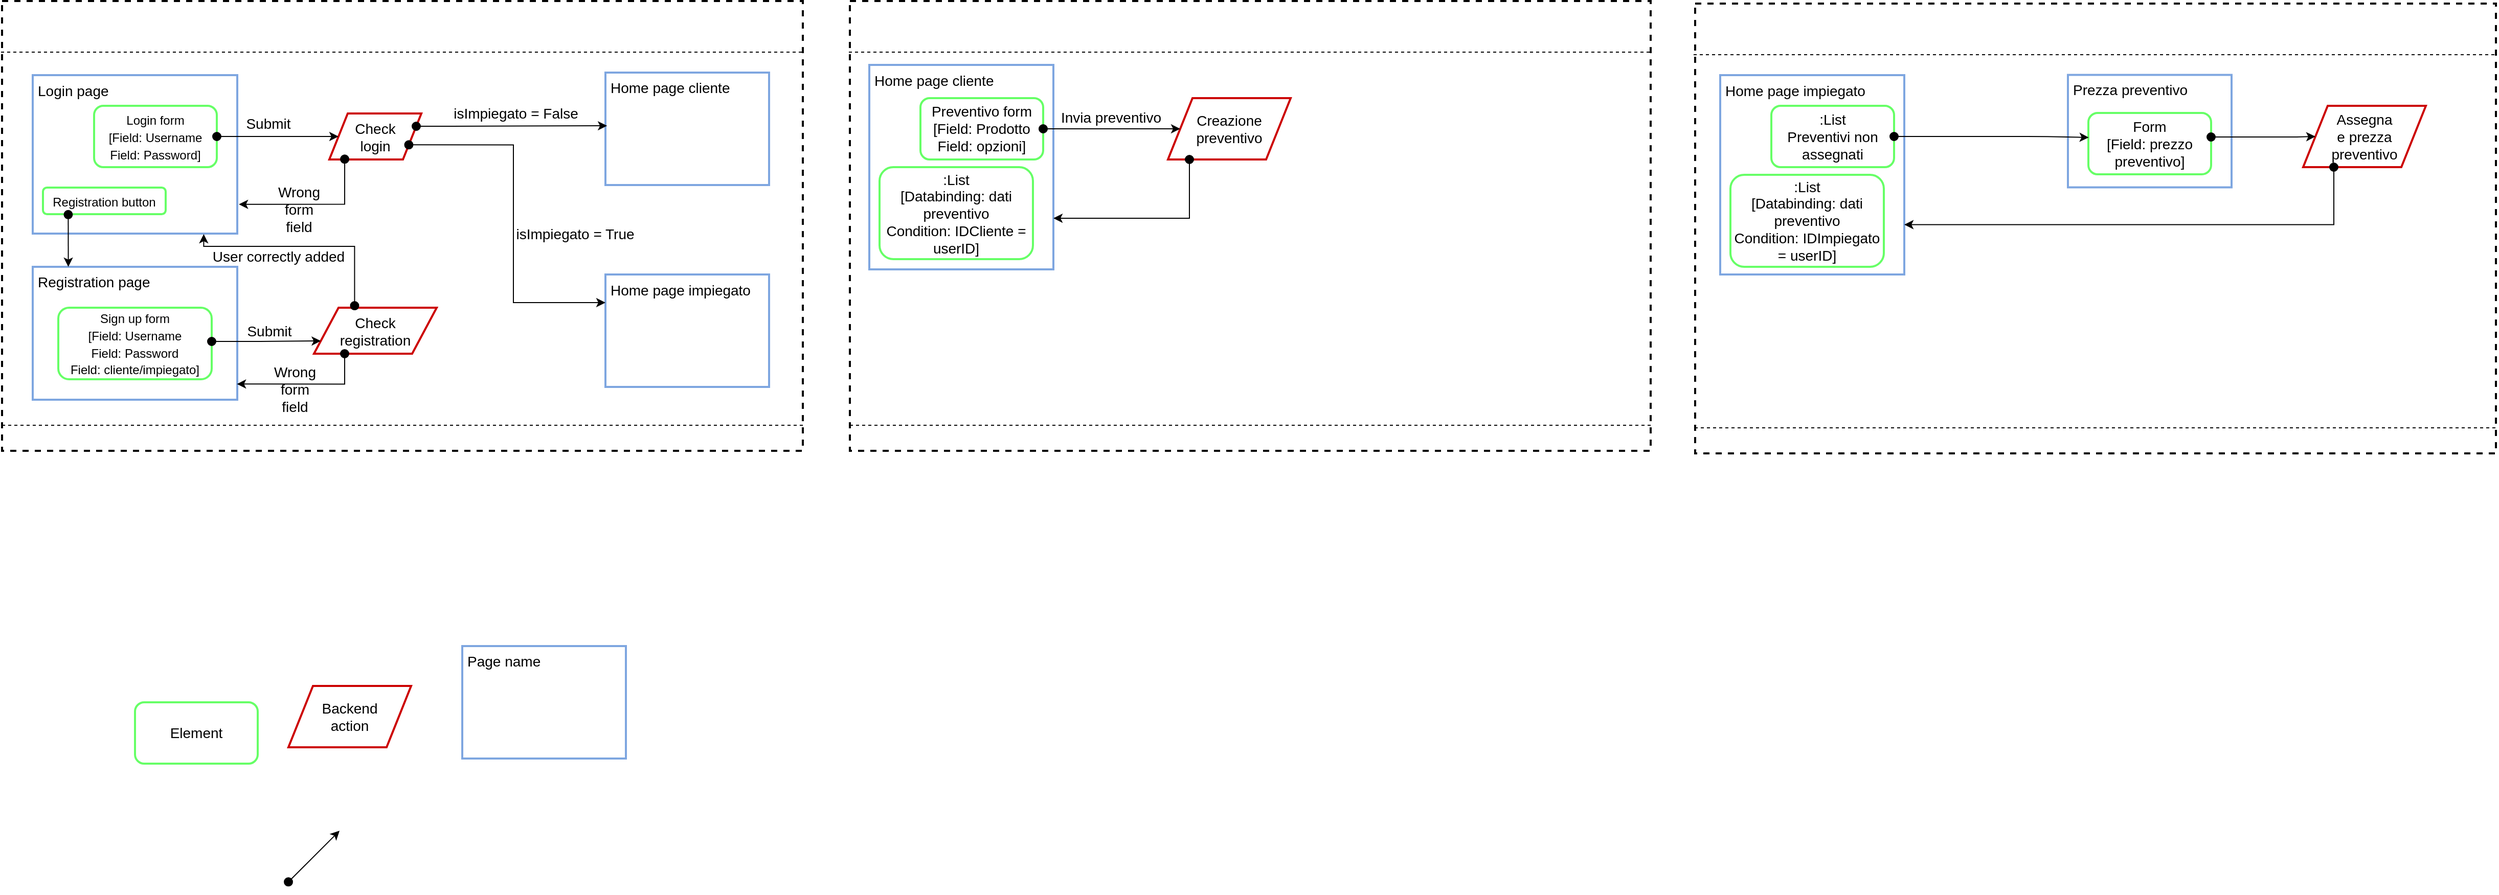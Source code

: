 <mxfile version="12.1.0" type="device" pages="1"><diagram id="aUTEJJLlrKcQMwjxZCXO" name="Page-1"><mxGraphModel dx="1447" dy="917" grid="1" gridSize="10" guides="1" tooltips="1" connect="1" arrows="1" fold="1" page="1" pageScale="1" pageWidth="827" pageHeight="1169" math="0" shadow="0"><root><mxCell id="0"/><mxCell id="1" parent="0"/><mxCell id="hIVqluqd7Y7-zJ04STXI-45" value="" style="rounded=0;whiteSpace=wrap;html=1;strokeColor=#000000;strokeWidth=2;fillColor=none;fontSize=14;align=center;aspect=fixed;dashed=1;allowArrows=0;connectable=0;" vertex="1" parent="1"><mxGeometry x="1675.5" y="22.5" width="783" height="440" as="geometry"/></mxCell><mxCell id="WmZIFd0P1miLJlXRc6sP-21" value="" style="rounded=0;whiteSpace=wrap;html=1;strokeColor=#000000;strokeWidth=2;fillColor=none;fontSize=14;align=center;aspect=fixed;dashed=1;allowArrows=0;connectable=0;" parent="1" vertex="1"><mxGeometry x="20" y="20" width="783" height="440" as="geometry"/></mxCell><mxCell id="WmZIFd0P1miLJlXRc6sP-15" value="" style="endArrow=none;dashed=1;html=1;fontSize=14;exitX=0;exitY=0.945;exitDx=0;exitDy=0;exitPerimeter=0;entryX=1.001;entryY=0.948;entryDx=0;entryDy=0;entryPerimeter=0;" parent="1" edge="1"><mxGeometry width="50" height="50" relative="1" as="geometry"><mxPoint x="20" y="435" as="sourcePoint"/><mxPoint x="803.783" y="435" as="targetPoint"/></mxGeometry></mxCell><mxCell id="WmZIFd0P1miLJlXRc6sP-6" value="Home page impiegato" style="rounded=0;whiteSpace=wrap;html=1;strokeColor=#7EA6E0;fillColor=none;verticalAlign=top;align=left;spacing=2;spacingLeft=3;strokeWidth=2;fontSize=14;" parent="1" vertex="1"><mxGeometry x="610" y="287.5" width="160" height="110" as="geometry"/></mxCell><mxCell id="WmZIFd0P1miLJlXRc6sP-7" value="Home page cliente" style="rounded=0;whiteSpace=wrap;html=1;strokeColor=#7EA6E0;fillColor=none;verticalAlign=top;align=left;spacing=2;spacingLeft=3;strokeWidth=2;fontSize=14;" parent="1" vertex="1"><mxGeometry x="610" y="90" width="160" height="110" as="geometry"/></mxCell><mxCell id="WmZIFd0P1miLJlXRc6sP-8" value="Registration page" style="rounded=0;whiteSpace=wrap;html=1;strokeColor=#7EA6E0;fillColor=none;verticalAlign=top;align=left;spacing=2;spacingLeft=3;strokeWidth=2;fontSize=14;" parent="1" vertex="1"><mxGeometry x="50" y="280" width="200" height="130" as="geometry"/></mxCell><mxCell id="WmZIFd0P1miLJlXRc6sP-9" value="Page name" style="rounded=0;whiteSpace=wrap;html=1;strokeColor=#7EA6E0;fillColor=none;verticalAlign=top;align=left;spacing=2;spacingLeft=3;strokeWidth=2;fontSize=14;" parent="1" vertex="1"><mxGeometry x="470" y="651" width="160" height="110" as="geometry"/></mxCell><mxCell id="WmZIFd0P1miLJlXRc6sP-10" value="Backend&lt;br&gt;action" style="shape=parallelogram;perimeter=parallelogramPerimeter;whiteSpace=wrap;html=1;strokeColor=#CC0000;strokeWidth=2;fillColor=none;fontSize=14;align=center;" parent="1" vertex="1"><mxGeometry x="300" y="690" width="120" height="60" as="geometry"/></mxCell><mxCell id="WmZIFd0P1miLJlXRc6sP-11" value="Check&lt;br&gt;login" style="shape=parallelogram;perimeter=parallelogramPerimeter;whiteSpace=wrap;html=1;strokeColor=#CC0000;strokeWidth=2;fillColor=none;fontSize=14;align=center;" parent="1" vertex="1"><mxGeometry x="340" y="130" width="90" height="45" as="geometry"/></mxCell><mxCell id="WmZIFd0P1miLJlXRc6sP-12" value="Check&lt;br&gt;registration" style="shape=parallelogram;perimeter=parallelogramPerimeter;whiteSpace=wrap;html=1;strokeColor=#CC0000;strokeWidth=2;fillColor=none;fontSize=14;align=center;" parent="1" vertex="1"><mxGeometry x="325" y="320" width="120" height="45" as="geometry"/></mxCell><mxCell id="WmZIFd0P1miLJlXRc6sP-13" value="Element" style="rounded=1;whiteSpace=wrap;html=1;strokeColor=#66FF66;strokeWidth=2;fillColor=none;fontSize=14;align=center;" parent="1" vertex="1"><mxGeometry x="150" y="706" width="120" height="60" as="geometry"/></mxCell><mxCell id="WmZIFd0P1miLJlXRc6sP-22" value="" style="endArrow=none;dashed=1;html=1;fontSize=14;exitX=0;exitY=0.945;exitDx=0;exitDy=0;exitPerimeter=0;entryX=1.001;entryY=0.948;entryDx=0;entryDy=0;entryPerimeter=0;" parent="1" edge="1"><mxGeometry width="50" height="50" relative="1" as="geometry"><mxPoint x="19" y="70" as="sourcePoint"/><mxPoint x="802.783" y="70" as="targetPoint"/></mxGeometry></mxCell><mxCell id="WmZIFd0P1miLJlXRc6sP-25" value="&lt;font style=&quot;font-size: 12px&quot;&gt;Sign up form&lt;br&gt;[Field: Username&lt;br&gt;Field: Password&lt;br&gt;Field: cliente/impiegato]&lt;/font&gt;" style="rounded=1;whiteSpace=wrap;html=1;strokeColor=#66FF66;strokeWidth=2;fillColor=none;fontSize=14;align=center;" parent="1" vertex="1"><mxGeometry x="75" y="320" width="150" height="70" as="geometry"/></mxCell><mxCell id="WmZIFd0P1miLJlXRc6sP-26" value="" style="group" parent="1" vertex="1" connectable="0"><mxGeometry x="50" y="92.5" width="200" height="155" as="geometry"/></mxCell><mxCell id="WmZIFd0P1miLJlXRc6sP-2" value="Login page" style="rounded=0;whiteSpace=wrap;html=1;strokeColor=#7EA6E0;fillColor=none;verticalAlign=top;align=left;spacing=2;spacingLeft=3;strokeWidth=2;fontSize=14;" parent="WmZIFd0P1miLJlXRc6sP-26" vertex="1"><mxGeometry width="200" height="155" as="geometry"/></mxCell><mxCell id="WmZIFd0P1miLJlXRc6sP-23" value="&lt;font style=&quot;font-size: 12px&quot;&gt;Login form&lt;br&gt;[Field: Username&lt;br&gt;Field: Password]&lt;/font&gt;" style="rounded=1;whiteSpace=wrap;html=1;strokeColor=#66FF66;strokeWidth=2;fillColor=none;fontSize=14;align=center;" parent="WmZIFd0P1miLJlXRc6sP-26" vertex="1"><mxGeometry x="60" y="30" width="120" height="60" as="geometry"/></mxCell><mxCell id="WmZIFd0P1miLJlXRc6sP-24" value="&lt;span style=&quot;font-size: 12px&quot;&gt;Registration button&lt;/span&gt;" style="rounded=1;whiteSpace=wrap;html=1;strokeColor=#66FF66;strokeWidth=2;fillColor=none;fontSize=14;align=center;verticalAlign=middle;" parent="WmZIFd0P1miLJlXRc6sP-26" vertex="1"><mxGeometry x="10" y="110" width="120" height="26" as="geometry"/></mxCell><mxCell id="WmZIFd0P1miLJlXRc6sP-27" value="" style="endArrow=classic;html=1;fontSize=14;startArrow=oval;startFill=1;endFill=1;startSize=8;" parent="1" edge="1"><mxGeometry width="50" height="50" relative="1" as="geometry"><mxPoint x="300" y="881.667" as="sourcePoint"/><mxPoint x="350" y="831.667" as="targetPoint"/></mxGeometry></mxCell><mxCell id="WmZIFd0P1miLJlXRc6sP-28" value="" style="endArrow=classic;html=1;fontSize=14;startArrow=oval;startFill=1;endFill=1;startSize=8;exitX=1;exitY=0.5;exitDx=0;exitDy=0;entryX=0;entryY=0.5;entryDx=0;entryDy=0;" parent="1" source="WmZIFd0P1miLJlXRc6sP-23" target="WmZIFd0P1miLJlXRc6sP-11" edge="1"><mxGeometry width="50" height="50" relative="1" as="geometry"><mxPoint x="260.0" y="182.5" as="sourcePoint"/><mxPoint x="310" y="132.5" as="targetPoint"/></mxGeometry></mxCell><mxCell id="WmZIFd0P1miLJlXRc6sP-35" value="Submit" style="text;html=1;resizable=0;points=[];align=center;verticalAlign=middle;labelBackgroundColor=#ffffff;fontSize=14;" parent="WmZIFd0P1miLJlXRc6sP-28" vertex="1" connectable="0"><mxGeometry x="-0.343" y="1" relative="1" as="geometry"><mxPoint x="11" y="-11.5" as="offset"/></mxGeometry></mxCell><mxCell id="WmZIFd0P1miLJlXRc6sP-29" value="" style="endArrow=classic;html=1;fontSize=14;startArrow=oval;startFill=1;endFill=1;startSize=8;edgeStyle=orthogonalEdgeStyle;rounded=0;exitX=0.167;exitY=0.993;exitDx=0;exitDy=0;exitPerimeter=0;entryX=1.008;entryY=0.815;entryDx=0;entryDy=0;entryPerimeter=0;" parent="1" source="WmZIFd0P1miLJlXRc6sP-11" target="WmZIFd0P1miLJlXRc6sP-2" edge="1"><mxGeometry width="50" height="50" relative="1" as="geometry"><mxPoint x="362" y="175" as="sourcePoint"/><mxPoint x="270" y="200" as="targetPoint"/><Array as="points"><mxPoint x="355" y="219"/></Array></mxGeometry></mxCell><mxCell id="WmZIFd0P1miLJlXRc6sP-36" value="Wrong&lt;br&gt;form&lt;br&gt;field" style="text;html=1;resizable=0;points=[];align=center;verticalAlign=middle;labelBackgroundColor=none;fontSize=14;" parent="WmZIFd0P1miLJlXRc6sP-29" vertex="1" connectable="0"><mxGeometry x="0.55" y="-1" relative="1" as="geometry"><mxPoint x="25.5" y="6" as="offset"/></mxGeometry></mxCell><mxCell id="WmZIFd0P1miLJlXRc6sP-30" value="" style="endArrow=classic;html=1;fontSize=14;startArrow=oval;startFill=1;endFill=1;startSize=8;edgeStyle=orthogonalEdgeStyle;rounded=0;exitX=1;exitY=0.25;exitDx=0;exitDy=0;entryX=0.01;entryY=0.473;entryDx=0;entryDy=0;entryPerimeter=0;" parent="1" source="WmZIFd0P1miLJlXRc6sP-11" target="WmZIFd0P1miLJlXRc6sP-7" edge="1"><mxGeometry width="50" height="50" relative="1" as="geometry"><mxPoint x="365.138" y="184.828" as="sourcePoint"/><mxPoint x="539" y="142" as="targetPoint"/><Array as="points"><mxPoint x="460" y="142"/><mxPoint x="460" y="142"/></Array></mxGeometry></mxCell><mxCell id="WmZIFd0P1miLJlXRc6sP-38" value="isImpiegato = False" style="text;html=1;resizable=0;points=[];align=center;verticalAlign=middle;labelBackgroundColor=#ffffff;fontSize=14;" parent="WmZIFd0P1miLJlXRc6sP-30" vertex="1" connectable="0"><mxGeometry x="-0.367" relative="1" as="geometry"><mxPoint x="37.5" y="-12.5" as="offset"/></mxGeometry></mxCell><mxCell id="WmZIFd0P1miLJlXRc6sP-31" value="" style="endArrow=classic;html=1;fontSize=14;startArrow=oval;startFill=1;endFill=1;startSize=8;edgeStyle=orthogonalEdgeStyle;rounded=0;exitX=1;exitY=0.75;exitDx=0;exitDy=0;entryX=0;entryY=0.25;entryDx=0;entryDy=0;" parent="1" source="WmZIFd0P1miLJlXRc6sP-11" target="WmZIFd0P1miLJlXRc6sP-6" edge="1"><mxGeometry width="50" height="50" relative="1" as="geometry"><mxPoint x="375.138" y="194.828" as="sourcePoint"/><mxPoint x="271.69" y="238.966" as="targetPoint"/><Array as="points"><mxPoint x="520" y="160"/><mxPoint x="520" y="315"/></Array></mxGeometry></mxCell><mxCell id="WmZIFd0P1miLJlXRc6sP-37" value="isImpiegato = True" style="text;html=1;resizable=0;points=[];align=center;verticalAlign=middle;labelBackgroundColor=#ffffff;fontSize=14;" parent="WmZIFd0P1miLJlXRc6sP-31" vertex="1" connectable="0"><mxGeometry x="-0.561" y="-31" relative="1" as="geometry"><mxPoint x="86" y="56" as="offset"/></mxGeometry></mxCell><mxCell id="WmZIFd0P1miLJlXRc6sP-32" value="" style="endArrow=classic;html=1;fontSize=14;startArrow=oval;startFill=1;endFill=1;startSize=8;entryX=0;entryY=0.75;entryDx=0;entryDy=0;edgeStyle=orthogonalEdgeStyle;" parent="1" target="WmZIFd0P1miLJlXRc6sP-12" edge="1"><mxGeometry width="50" height="50" relative="1" as="geometry"><mxPoint x="225" y="353" as="sourcePoint"/><mxPoint x="359" y="162.5" as="targetPoint"/><Array as="points"><mxPoint x="275" y="353"/></Array></mxGeometry></mxCell><mxCell id="WmZIFd0P1miLJlXRc6sP-39" value="Submit" style="text;html=1;resizable=0;points=[];align=center;verticalAlign=middle;labelBackgroundColor=#ffffff;fontSize=14;" parent="WmZIFd0P1miLJlXRc6sP-32" vertex="1" connectable="0"><mxGeometry x="-0.065" y="12" relative="1" as="geometry"><mxPoint x="5.5" y="1.5" as="offset"/></mxGeometry></mxCell><mxCell id="WmZIFd0P1miLJlXRc6sP-33" value="" style="endArrow=classic;html=1;fontSize=14;startArrow=oval;startFill=1;endFill=1;startSize=8;exitX=0.331;exitY=-0.044;exitDx=0;exitDy=0;entryX=0.836;entryY=1.003;entryDx=0;entryDy=0;exitPerimeter=0;entryPerimeter=0;rounded=0;edgeStyle=orthogonalEdgeStyle;" parent="1" source="WmZIFd0P1miLJlXRc6sP-12" target="WmZIFd0P1miLJlXRc6sP-2" edge="1"><mxGeometry width="50" height="50" relative="1" as="geometry"><mxPoint x="250.0" y="172.5" as="sourcePoint"/><mxPoint x="369" y="172.5" as="targetPoint"/><Array as="points"><mxPoint x="365" y="260"/><mxPoint x="217" y="260"/></Array></mxGeometry></mxCell><mxCell id="WmZIFd0P1miLJlXRc6sP-40" value="User correctly added" style="text;html=1;resizable=0;points=[];align=center;verticalAlign=middle;labelBackgroundColor=#ffffff;fontSize=14;" parent="WmZIFd0P1miLJlXRc6sP-33" vertex="1" connectable="0"><mxGeometry x="-0.211" relative="1" as="geometry"><mxPoint x="-46.5" y="9.5" as="offset"/></mxGeometry></mxCell><mxCell id="WmZIFd0P1miLJlXRc6sP-34" value="" style="endArrow=classic;html=1;fontSize=14;startArrow=oval;startFill=1;endFill=1;startSize=8;exitX=0.206;exitY=1.015;exitDx=0;exitDy=0;entryX=0.174;entryY=0;entryDx=0;entryDy=0;exitPerimeter=0;entryPerimeter=0;" parent="1" source="WmZIFd0P1miLJlXRc6sP-24" target="WmZIFd0P1miLJlXRc6sP-8" edge="1"><mxGeometry width="50" height="50" relative="1" as="geometry"><mxPoint x="260.0" y="182.5" as="sourcePoint"/><mxPoint x="379" y="182.5" as="targetPoint"/></mxGeometry></mxCell><mxCell id="WmZIFd0P1miLJlXRc6sP-41" value="" style="endArrow=classic;html=1;fontSize=14;startArrow=oval;startFill=1;endFill=1;startSize=8;edgeStyle=orthogonalEdgeStyle;rounded=0;exitX=0.25;exitY=1;exitDx=0;exitDy=0;entryX=0.998;entryY=0.882;entryDx=0;entryDy=0;entryPerimeter=0;" parent="1" source="WmZIFd0P1miLJlXRc6sP-12" target="WmZIFd0P1miLJlXRc6sP-8" edge="1"><mxGeometry width="50" height="50" relative="1" as="geometry"><mxPoint x="364.667" y="184.667" as="sourcePoint"/><mxPoint x="261.333" y="228.833" as="targetPoint"/><Array as="points"><mxPoint x="355" y="395"/></Array></mxGeometry></mxCell><mxCell id="WmZIFd0P1miLJlXRc6sP-42" value="Wrong&lt;br&gt;form&lt;br&gt;field" style="text;html=1;resizable=0;points=[];align=center;verticalAlign=middle;labelBackgroundColor=none;fontSize=14;" parent="WmZIFd0P1miLJlXRc6sP-41" vertex="1" connectable="0"><mxGeometry x="0.55" y="-1" relative="1" as="geometry"><mxPoint x="25.5" y="6" as="offset"/></mxGeometry></mxCell><mxCell id="hIVqluqd7Y7-zJ04STXI-1" value="" style="rounded=0;whiteSpace=wrap;html=1;strokeColor=#000000;strokeWidth=2;fillColor=none;fontSize=14;align=center;aspect=fixed;dashed=1;allowArrows=0;connectable=0;" vertex="1" parent="1"><mxGeometry x="849" y="20" width="783" height="440" as="geometry"/></mxCell><mxCell id="hIVqluqd7Y7-zJ04STXI-2" value="" style="endArrow=none;dashed=1;html=1;fontSize=14;exitX=0;exitY=0.945;exitDx=0;exitDy=0;exitPerimeter=0;entryX=1.001;entryY=0.948;entryDx=0;entryDy=0;entryPerimeter=0;" edge="1" parent="1"><mxGeometry width="50" height="50" relative="1" as="geometry"><mxPoint x="849" y="435" as="sourcePoint"/><mxPoint x="1632.783" y="435" as="targetPoint"/></mxGeometry></mxCell><mxCell id="hIVqluqd7Y7-zJ04STXI-8" value="" style="endArrow=none;dashed=1;html=1;fontSize=14;exitX=0;exitY=0.945;exitDx=0;exitDy=0;exitPerimeter=0;entryX=1.001;entryY=0.948;entryDx=0;entryDy=0;entryPerimeter=0;" edge="1" parent="1"><mxGeometry width="50" height="50" relative="1" as="geometry"><mxPoint x="848" y="70.0" as="sourcePoint"/><mxPoint x="1631.783" y="70.0" as="targetPoint"/></mxGeometry></mxCell><mxCell id="hIVqluqd7Y7-zJ04STXI-33" value="" style="group" vertex="1" connectable="0" parent="1"><mxGeometry x="868" y="82.5" width="180" height="200" as="geometry"/></mxCell><mxCell id="hIVqluqd7Y7-zJ04STXI-4" value="Home page cliente" style="rounded=0;whiteSpace=wrap;html=1;strokeColor=#7EA6E0;fillColor=none;verticalAlign=top;align=left;spacing=2;spacingLeft=3;strokeWidth=2;fontSize=14;" vertex="1" parent="hIVqluqd7Y7-zJ04STXI-33"><mxGeometry width="180" height="200" as="geometry"/></mxCell><mxCell id="hIVqluqd7Y7-zJ04STXI-29" value="Preventivo form&lt;br&gt;[Field: Prodotto&lt;br&gt;Field: opzioni]" style="rounded=1;whiteSpace=wrap;html=1;strokeColor=#66FF66;strokeWidth=2;fillColor=none;fontSize=14;align=center;" vertex="1" parent="hIVqluqd7Y7-zJ04STXI-33"><mxGeometry x="50" y="32.5" width="120" height="60" as="geometry"/></mxCell><mxCell id="hIVqluqd7Y7-zJ04STXI-30" value=":List&lt;br&gt;[Databinding: dati preventivo&lt;br&gt;Condition: IDCliente = userID]" style="rounded=1;whiteSpace=wrap;html=1;strokeColor=#66FF66;strokeWidth=2;fillColor=none;fontSize=14;align=center;" vertex="1" parent="hIVqluqd7Y7-zJ04STXI-33"><mxGeometry x="10" y="100" width="150" height="90" as="geometry"/></mxCell><mxCell id="hIVqluqd7Y7-zJ04STXI-35" value="Creazione&lt;br&gt;preventivo" style="shape=parallelogram;perimeter=parallelogramPerimeter;whiteSpace=wrap;html=1;strokeColor=#CC0000;strokeWidth=2;fillColor=none;fontSize=14;align=center;" vertex="1" parent="1"><mxGeometry x="1160" y="115" width="120" height="60" as="geometry"/></mxCell><mxCell id="hIVqluqd7Y7-zJ04STXI-36" value="" style="endArrow=classic;html=1;fontSize=14;startArrow=oval;startFill=1;endFill=1;startSize=8;exitX=1;exitY=0.5;exitDx=0;exitDy=0;entryX=0;entryY=0.5;entryDx=0;entryDy=0;" edge="1" parent="1" source="hIVqluqd7Y7-zJ04STXI-29" target="hIVqluqd7Y7-zJ04STXI-35"><mxGeometry width="50" height="50" relative="1" as="geometry"><mxPoint x="1088" y="165.167" as="sourcePoint"/><mxPoint x="1138" y="115.167" as="targetPoint"/></mxGeometry></mxCell><mxCell id="hIVqluqd7Y7-zJ04STXI-37" value="Invia preventivo" style="text;html=1;resizable=0;points=[];align=center;verticalAlign=middle;labelBackgroundColor=#ffffff;fontSize=14;" vertex="1" connectable="0" parent="hIVqluqd7Y7-zJ04STXI-36"><mxGeometry x="-0.472" y="-2" relative="1" as="geometry"><mxPoint x="30.5" y="-13" as="offset"/></mxGeometry></mxCell><mxCell id="hIVqluqd7Y7-zJ04STXI-38" value="" style="endArrow=classic;html=1;fontSize=14;startArrow=oval;startFill=1;endFill=1;startSize=8;exitX=0.175;exitY=1;exitDx=0;exitDy=0;exitPerimeter=0;entryX=1;entryY=0.75;entryDx=0;entryDy=0;rounded=0;edgeStyle=orthogonalEdgeStyle;" edge="1" parent="1" source="hIVqluqd7Y7-zJ04STXI-35" target="hIVqluqd7Y7-zJ04STXI-4"><mxGeometry width="50" height="50" relative="1" as="geometry"><mxPoint x="1195" y="253.725" as="sourcePoint"/><mxPoint x="1245" y="203.725" as="targetPoint"/></mxGeometry></mxCell><mxCell id="hIVqluqd7Y7-zJ04STXI-46" value="" style="endArrow=none;dashed=1;html=1;fontSize=14;exitX=0;exitY=0.945;exitDx=0;exitDy=0;exitPerimeter=0;entryX=1.001;entryY=0.948;entryDx=0;entryDy=0;entryPerimeter=0;" edge="1" parent="1"><mxGeometry width="50" height="50" relative="1" as="geometry"><mxPoint x="1675" y="437.5" as="sourcePoint"/><mxPoint x="2458.783" y="437.5" as="targetPoint"/></mxGeometry></mxCell><mxCell id="hIVqluqd7Y7-zJ04STXI-47" value="" style="endArrow=none;dashed=1;html=1;fontSize=14;exitX=0;exitY=0.945;exitDx=0;exitDy=0;exitPerimeter=0;entryX=1.001;entryY=0.948;entryDx=0;entryDy=0;entryPerimeter=0;" edge="1" parent="1"><mxGeometry width="50" height="50" relative="1" as="geometry"><mxPoint x="1674" y="72.5" as="sourcePoint"/><mxPoint x="2457.783" y="72.5" as="targetPoint"/></mxGeometry></mxCell><mxCell id="hIVqluqd7Y7-zJ04STXI-56" value="" style="group" vertex="1" connectable="0" parent="1"><mxGeometry x="1700" y="92.5" width="180" height="195" as="geometry"/></mxCell><mxCell id="hIVqluqd7Y7-zJ04STXI-3" value="Home page impiegato" style="rounded=0;whiteSpace=wrap;html=1;strokeColor=#7EA6E0;fillColor=none;verticalAlign=top;align=left;spacing=2;spacingLeft=3;strokeWidth=2;fontSize=14;" vertex="1" parent="hIVqluqd7Y7-zJ04STXI-56"><mxGeometry width="180" height="195" as="geometry"/></mxCell><mxCell id="hIVqluqd7Y7-zJ04STXI-31" value=":List&lt;br&gt;[Databinding: dati preventivo&lt;br&gt;Condition: IDImpiegato = userID]" style="rounded=1;whiteSpace=wrap;html=1;strokeColor=#66FF66;strokeWidth=2;fillColor=none;fontSize=14;align=center;" vertex="1" parent="hIVqluqd7Y7-zJ04STXI-56"><mxGeometry x="10" y="97.5" width="150" height="90" as="geometry"/></mxCell><mxCell id="hIVqluqd7Y7-zJ04STXI-32" value=":List&lt;br&gt;Preventivi non assegnati" style="rounded=1;whiteSpace=wrap;html=1;strokeColor=#66FF66;strokeWidth=2;fillColor=none;fontSize=14;align=center;" vertex="1" parent="hIVqluqd7Y7-zJ04STXI-56"><mxGeometry x="50" y="30" width="120" height="60" as="geometry"/></mxCell><mxCell id="hIVqluqd7Y7-zJ04STXI-57" value="" style="group" vertex="1" connectable="0" parent="1"><mxGeometry x="2040" y="92.265" width="160" height="110" as="geometry"/></mxCell><mxCell id="hIVqluqd7Y7-zJ04STXI-40" value="Prezza preventivo" style="rounded=0;whiteSpace=wrap;html=1;strokeColor=#7EA6E0;fillColor=none;verticalAlign=top;align=left;spacing=2;spacingLeft=3;strokeWidth=2;fontSize=14;" vertex="1" parent="hIVqluqd7Y7-zJ04STXI-57"><mxGeometry width="160" height="110" as="geometry"/></mxCell><mxCell id="hIVqluqd7Y7-zJ04STXI-41" value="Form&lt;br&gt;[Field: prezzo preventivo]" style="rounded=1;whiteSpace=wrap;html=1;strokeColor=#66FF66;strokeWidth=2;fillColor=none;fontSize=14;align=center;" vertex="1" parent="hIVqluqd7Y7-zJ04STXI-57"><mxGeometry x="20" y="37.235" width="120" height="60" as="geometry"/></mxCell><mxCell id="hIVqluqd7Y7-zJ04STXI-59" value="" style="endArrow=classic;html=1;fontSize=14;startArrow=oval;startFill=1;endFill=1;startSize=8;exitX=1;exitY=0.5;exitDx=0;exitDy=0;entryX=0.003;entryY=0.399;entryDx=0;entryDy=0;entryPerimeter=0;edgeStyle=orthogonalEdgeStyle;" edge="1" parent="1" source="hIVqluqd7Y7-zJ04STXI-32" target="hIVqluqd7Y7-zJ04STXI-41"><mxGeometry width="50" height="50" relative="1" as="geometry"><mxPoint x="1930.0" y="170.167" as="sourcePoint"/><mxPoint x="1980.0" y="120.167" as="targetPoint"/><Array as="points"><mxPoint x="2010" y="153"/></Array></mxGeometry></mxCell><mxCell id="hIVqluqd7Y7-zJ04STXI-61" value="Assegna&lt;br&gt;e prezza preventivo" style="shape=parallelogram;perimeter=parallelogramPerimeter;whiteSpace=wrap;html=1;strokeColor=#CC0000;strokeWidth=2;fillColor=none;fontSize=14;align=center;" vertex="1" parent="1"><mxGeometry x="2270" y="122.5" width="120" height="60" as="geometry"/></mxCell><mxCell id="hIVqluqd7Y7-zJ04STXI-62" value="" style="endArrow=classic;html=1;fontSize=14;startArrow=oval;startFill=1;endFill=1;startSize=8;entryX=0;entryY=0.5;entryDx=0;entryDy=0;edgeStyle=orthogonalEdgeStyle;" edge="1" parent="1" target="hIVqluqd7Y7-zJ04STXI-61"><mxGeometry width="50" height="50" relative="1" as="geometry"><mxPoint x="2180" y="153" as="sourcePoint"/><mxPoint x="2070.31" y="163.414" as="targetPoint"/><Array as="points"><mxPoint x="2260" y="153"/><mxPoint x="2260" y="153"/></Array></mxGeometry></mxCell><mxCell id="hIVqluqd7Y7-zJ04STXI-63" value="" style="endArrow=classic;html=1;fontSize=14;startArrow=oval;startFill=1;endFill=1;startSize=8;entryX=1;entryY=0.75;entryDx=0;entryDy=0;edgeStyle=orthogonalEdgeStyle;exitX=0.25;exitY=1;exitDx=0;exitDy=0;rounded=0;" edge="1" parent="1" source="hIVqluqd7Y7-zJ04STXI-61" target="hIVqluqd7Y7-zJ04STXI-3"><mxGeometry width="50" height="50" relative="1" as="geometry"><mxPoint x="2190" y="163" as="sourcePoint"/><mxPoint x="2292" y="163" as="targetPoint"/><Array as="points"><mxPoint x="2300" y="239"/></Array></mxGeometry></mxCell></root></mxGraphModel></diagram></mxfile>